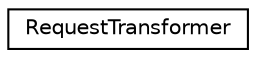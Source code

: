 digraph "Graphical Class Hierarchy"
{
  edge [fontname="Helvetica",fontsize="10",labelfontname="Helvetica",labelfontsize="10"];
  node [fontname="Helvetica",fontsize="10",shape=record];
  rankdir="LR";
  Node1 [label="RequestTransformer",height=0.2,width=0.4,color="black", fillcolor="white", style="filled",URL="$class_cake_1_1_http_1_1_request_transformer.html"];
}

